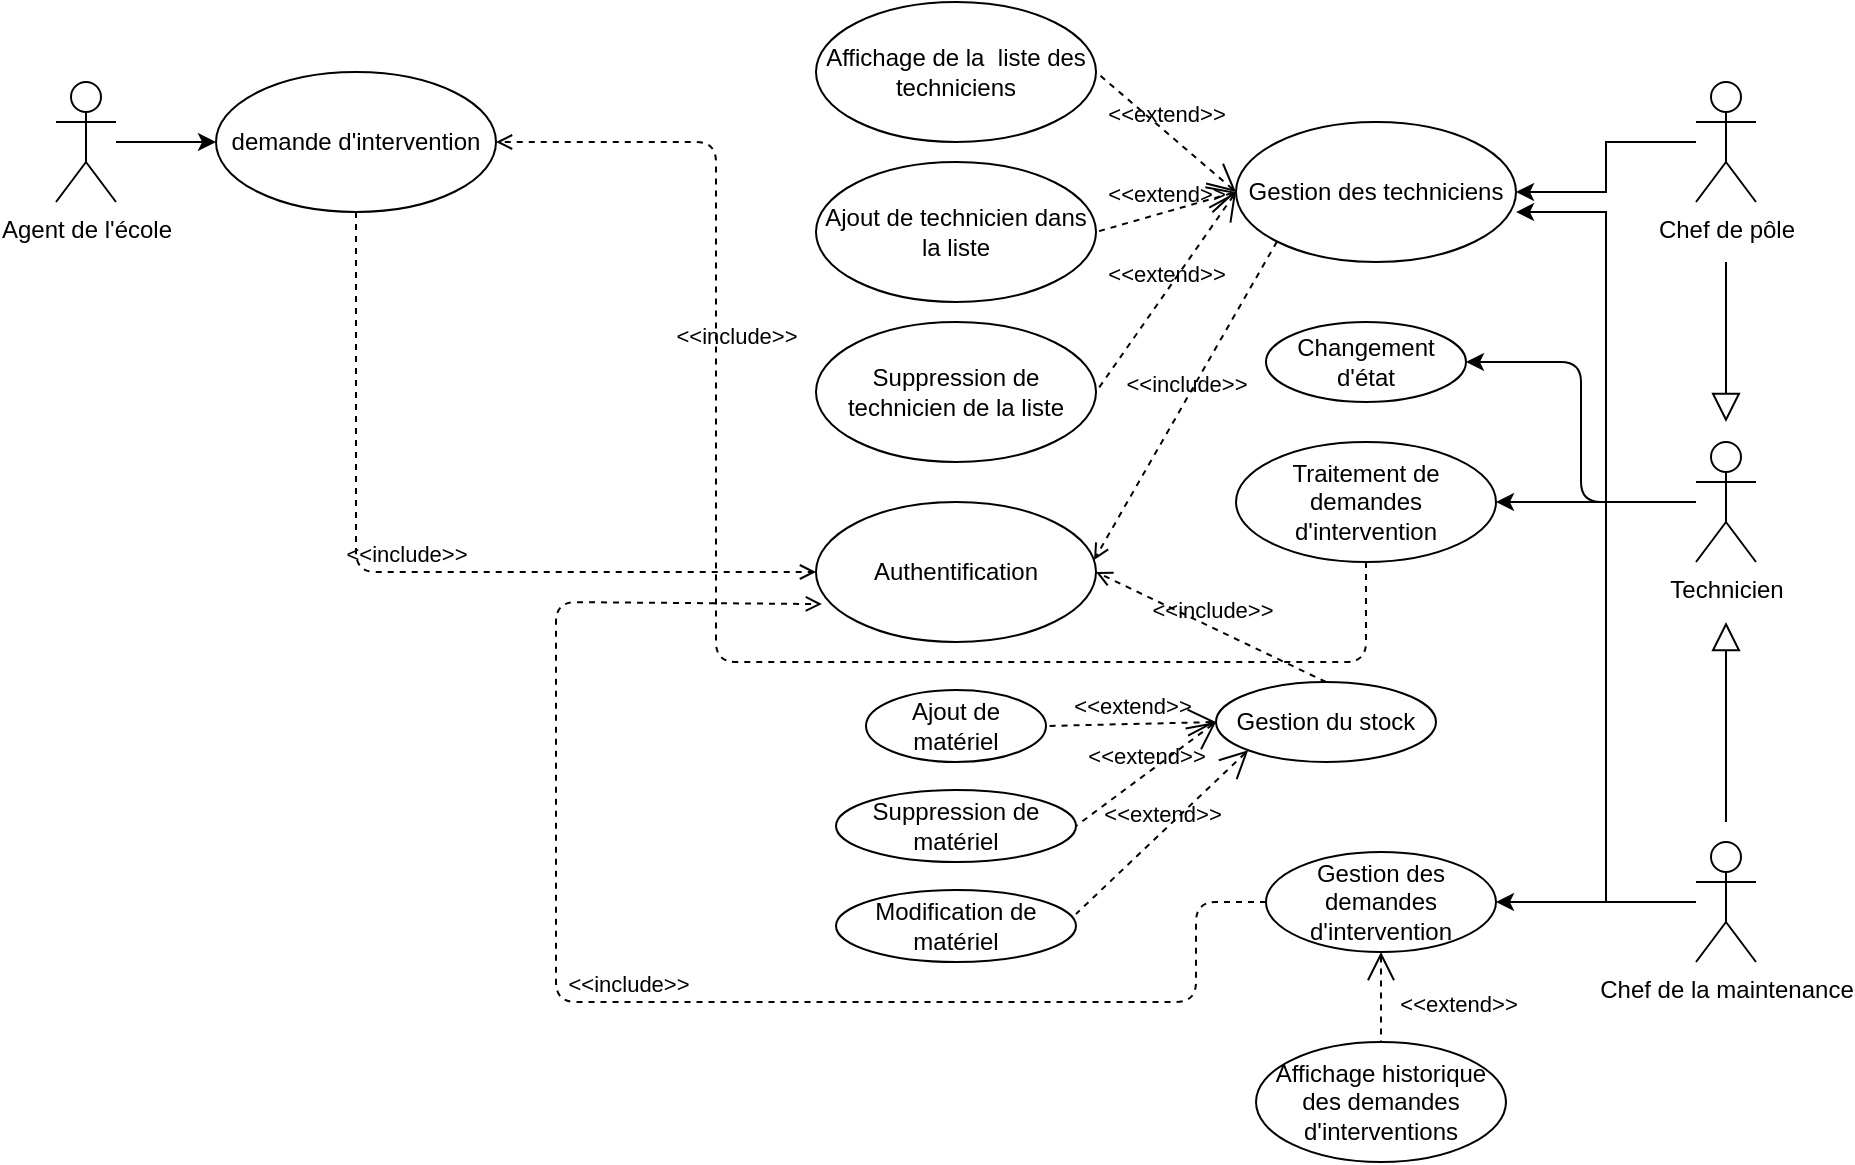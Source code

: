 <mxfile version="13.8.6" type="github"><diagram id="ueXYUdUbN5tQFvtVLKWP" name="Page-2"><mxGraphModel dx="1158" dy="354" grid="1" gridSize="10" guides="1" tooltips="1" connect="1" arrows="1" fold="1" page="1" pageScale="1" pageWidth="1169" pageHeight="827" math="0" shadow="0"><root><mxCell id="FJ8sLmGKH11FyewHzh2m-0"/><mxCell id="FJ8sLmGKH11FyewHzh2m-1" parent="FJ8sLmGKH11FyewHzh2m-0"/><mxCell id="TX1ttuSNHyZq9HWfm9Ig-2" style="edgeStyle=orthogonalEdgeStyle;rounded=0;orthogonalLoop=1;jettySize=auto;html=1;entryX=0;entryY=0.5;entryDx=0;entryDy=0;" edge="1" parent="FJ8sLmGKH11FyewHzh2m-1" source="TX1ttuSNHyZq9HWfm9Ig-0" target="TX1ttuSNHyZq9HWfm9Ig-1"><mxGeometry relative="1" as="geometry"/></mxCell><mxCell id="TX1ttuSNHyZq9HWfm9Ig-0" value="Agent de l'école" style="shape=umlActor;html=1;verticalLabelPosition=bottom;verticalAlign=top;align=center;" vertex="1" parent="FJ8sLmGKH11FyewHzh2m-1"><mxGeometry x="230" y="60" width="30" height="60" as="geometry"/></mxCell><mxCell id="TX1ttuSNHyZq9HWfm9Ig-1" value="demande d'intervention" style="ellipse;whiteSpace=wrap;html=1;" vertex="1" parent="FJ8sLmGKH11FyewHzh2m-1"><mxGeometry x="310" y="55" width="140" height="70" as="geometry"/></mxCell><mxCell id="TX1ttuSNHyZq9HWfm9Ig-15" style="edgeStyle=orthogonalEdgeStyle;rounded=0;orthogonalLoop=1;jettySize=auto;html=1;entryX=1;entryY=0.5;entryDx=0;entryDy=0;" edge="1" parent="FJ8sLmGKH11FyewHzh2m-1" source="TX1ttuSNHyZq9HWfm9Ig-3" target="TX1ttuSNHyZq9HWfm9Ig-14"><mxGeometry relative="1" as="geometry"><mxPoint x="960" y="122" as="targetPoint"/></mxGeometry></mxCell><mxCell id="TX1ttuSNHyZq9HWfm9Ig-3" value="Chef de pôle" style="shape=umlActor;html=1;verticalLabelPosition=bottom;verticalAlign=top;align=center;" vertex="1" parent="FJ8sLmGKH11FyewHzh2m-1"><mxGeometry x="1050" y="60" width="30" height="60" as="geometry"/></mxCell><mxCell id="TX1ttuSNHyZq9HWfm9Ig-16" style="edgeStyle=orthogonalEdgeStyle;rounded=0;orthogonalLoop=1;jettySize=auto;html=1;entryX=1;entryY=0.643;entryDx=0;entryDy=0;entryPerimeter=0;" edge="1" parent="FJ8sLmGKH11FyewHzh2m-1" source="TX1ttuSNHyZq9HWfm9Ig-4" target="TX1ttuSNHyZq9HWfm9Ig-14"><mxGeometry relative="1" as="geometry"/></mxCell><mxCell id="TX1ttuSNHyZq9HWfm9Ig-42" style="edgeStyle=orthogonalEdgeStyle;rounded=1;orthogonalLoop=1;jettySize=auto;html=1;entryX=1;entryY=0.5;entryDx=0;entryDy=0;" edge="1" parent="FJ8sLmGKH11FyewHzh2m-1" source="TX1ttuSNHyZq9HWfm9Ig-4" target="TX1ttuSNHyZq9HWfm9Ig-41"><mxGeometry relative="1" as="geometry"/></mxCell><mxCell id="TX1ttuSNHyZq9HWfm9Ig-4" value="Chef de la maintenance" style="shape=umlActor;html=1;verticalLabelPosition=bottom;verticalAlign=top;align=center;" vertex="1" parent="FJ8sLmGKH11FyewHzh2m-1"><mxGeometry x="1050" y="440" width="30" height="60" as="geometry"/></mxCell><mxCell id="TX1ttuSNHyZq9HWfm9Ig-9" style="edgeStyle=orthogonalEdgeStyle;rounded=0;orthogonalLoop=1;jettySize=auto;html=1;entryX=1;entryY=0.5;entryDx=0;entryDy=0;" edge="1" parent="FJ8sLmGKH11FyewHzh2m-1" source="TX1ttuSNHyZq9HWfm9Ig-5" target="TX1ttuSNHyZq9HWfm9Ig-8"><mxGeometry relative="1" as="geometry"/></mxCell><mxCell id="TX1ttuSNHyZq9HWfm9Ig-25" style="edgeStyle=orthogonalEdgeStyle;rounded=1;orthogonalLoop=1;jettySize=auto;html=1;entryX=1;entryY=0.5;entryDx=0;entryDy=0;" edge="1" parent="FJ8sLmGKH11FyewHzh2m-1" source="TX1ttuSNHyZq9HWfm9Ig-5" target="TX1ttuSNHyZq9HWfm9Ig-24"><mxGeometry relative="1" as="geometry"/></mxCell><mxCell id="TX1ttuSNHyZq9HWfm9Ig-5" value="Technicien" style="shape=umlActor;html=1;verticalLabelPosition=bottom;verticalAlign=top;align=center;" vertex="1" parent="FJ8sLmGKH11FyewHzh2m-1"><mxGeometry x="1050" y="240" width="30" height="60" as="geometry"/></mxCell><mxCell id="TX1ttuSNHyZq9HWfm9Ig-6" value="" style="edgeStyle=none;html=1;endArrow=block;endFill=0;endSize=12;verticalAlign=bottom;" edge="1" parent="FJ8sLmGKH11FyewHzh2m-1"><mxGeometry width="160" relative="1" as="geometry"><mxPoint x="1065" y="150" as="sourcePoint"/><mxPoint x="1065" y="230" as="targetPoint"/></mxGeometry></mxCell><mxCell id="TX1ttuSNHyZq9HWfm9Ig-7" value="" style="edgeStyle=none;html=1;endArrow=block;endFill=0;endSize=12;verticalAlign=bottom;" edge="1" parent="FJ8sLmGKH11FyewHzh2m-1"><mxGeometry width="160" relative="1" as="geometry"><mxPoint x="1065" y="430" as="sourcePoint"/><mxPoint x="1065" y="330" as="targetPoint"/></mxGeometry></mxCell><mxCell id="TX1ttuSNHyZq9HWfm9Ig-8" value="Traitement de demandes d'intervention" style="ellipse;whiteSpace=wrap;html=1;" vertex="1" parent="FJ8sLmGKH11FyewHzh2m-1"><mxGeometry x="820" y="240" width="130" height="60" as="geometry"/></mxCell><mxCell id="TX1ttuSNHyZq9HWfm9Ig-14" value="Gestion des techniciens" style="ellipse;whiteSpace=wrap;html=1;" vertex="1" parent="FJ8sLmGKH11FyewHzh2m-1"><mxGeometry x="820" y="80" width="140" height="70" as="geometry"/></mxCell><mxCell id="TX1ttuSNHyZq9HWfm9Ig-17" value="Suppression de technicien de la liste" style="ellipse;whiteSpace=wrap;html=1;" vertex="1" parent="FJ8sLmGKH11FyewHzh2m-1"><mxGeometry x="610" y="180" width="140" height="70" as="geometry"/></mxCell><mxCell id="TX1ttuSNHyZq9HWfm9Ig-18" value="Ajout de technicien dans la liste" style="ellipse;whiteSpace=wrap;html=1;" vertex="1" parent="FJ8sLmGKH11FyewHzh2m-1"><mxGeometry x="610" y="100" width="140" height="70" as="geometry"/></mxCell><mxCell id="TX1ttuSNHyZq9HWfm9Ig-19" value="Affichage de la&amp;nbsp; liste des techniciens" style="ellipse;whiteSpace=wrap;html=1;" vertex="1" parent="FJ8sLmGKH11FyewHzh2m-1"><mxGeometry x="610" y="20" width="140" height="70" as="geometry"/></mxCell><mxCell id="TX1ttuSNHyZq9HWfm9Ig-20" value="&amp;lt;&amp;lt;extend&amp;gt;&amp;gt;" style="edgeStyle=none;html=1;startArrow=open;endArrow=none;startSize=12;verticalAlign=bottom;dashed=1;labelBackgroundColor=none;entryX=1;entryY=0.5;entryDx=0;entryDy=0;exitX=0;exitY=0.5;exitDx=0;exitDy=0;" edge="1" parent="FJ8sLmGKH11FyewHzh2m-1" source="TX1ttuSNHyZq9HWfm9Ig-14" target="TX1ttuSNHyZq9HWfm9Ig-19"><mxGeometry width="160" relative="1" as="geometry"><mxPoint x="340" y="290" as="sourcePoint"/><mxPoint x="500" y="290" as="targetPoint"/></mxGeometry></mxCell><mxCell id="TX1ttuSNHyZq9HWfm9Ig-21" value="&amp;lt;&amp;lt;extend&amp;gt;&amp;gt;" style="edgeStyle=none;html=1;startArrow=open;endArrow=none;startSize=12;verticalAlign=bottom;dashed=1;labelBackgroundColor=none;entryX=1;entryY=0.5;entryDx=0;entryDy=0;exitX=0;exitY=0.5;exitDx=0;exitDy=0;" edge="1" parent="FJ8sLmGKH11FyewHzh2m-1" source="TX1ttuSNHyZq9HWfm9Ig-14" target="TX1ttuSNHyZq9HWfm9Ig-18"><mxGeometry width="160" relative="1" as="geometry"><mxPoint x="850" y="200" as="sourcePoint"/><mxPoint x="780" y="140" as="targetPoint"/></mxGeometry></mxCell><mxCell id="TX1ttuSNHyZq9HWfm9Ig-22" value="&amp;lt;&amp;lt;extend&amp;gt;&amp;gt;" style="edgeStyle=none;html=1;startArrow=open;endArrow=none;startSize=12;verticalAlign=bottom;dashed=1;labelBackgroundColor=none;entryX=1;entryY=0.5;entryDx=0;entryDy=0;exitX=0;exitY=0.5;exitDx=0;exitDy=0;" edge="1" parent="FJ8sLmGKH11FyewHzh2m-1" source="TX1ttuSNHyZq9HWfm9Ig-14" target="TX1ttuSNHyZq9HWfm9Ig-17"><mxGeometry width="160" relative="1" as="geometry"><mxPoint x="830" y="230" as="sourcePoint"/><mxPoint x="760" y="170" as="targetPoint"/></mxGeometry></mxCell><mxCell id="TX1ttuSNHyZq9HWfm9Ig-23" value="&amp;lt;&amp;lt;include&amp;gt;&amp;gt;" style="edgeStyle=none;html=1;endArrow=open;verticalAlign=bottom;dashed=1;labelBackgroundColor=none;exitX=0.5;exitY=1;exitDx=0;exitDy=0;entryX=1;entryY=0.5;entryDx=0;entryDy=0;rounded=1;" edge="1" parent="FJ8sLmGKH11FyewHzh2m-1" source="TX1ttuSNHyZq9HWfm9Ig-8" target="TX1ttuSNHyZq9HWfm9Ig-1"><mxGeometry x="0.42" y="-10" width="160" relative="1" as="geometry"><mxPoint x="310" y="350" as="sourcePoint"/><mxPoint x="270" y="270" as="targetPoint"/><Array as="points"><mxPoint x="885" y="350"/><mxPoint x="560" y="350"/><mxPoint x="560" y="270"/><mxPoint x="560" y="90"/></Array><mxPoint as="offset"/></mxGeometry></mxCell><mxCell id="TX1ttuSNHyZq9HWfm9Ig-24" value="Changement d'état" style="ellipse;whiteSpace=wrap;html=1;" vertex="1" parent="FJ8sLmGKH11FyewHzh2m-1"><mxGeometry x="835" y="180" width="100" height="40" as="geometry"/></mxCell><mxCell id="TX1ttuSNHyZq9HWfm9Ig-26" value="Authentification" style="ellipse;whiteSpace=wrap;html=1;" vertex="1" parent="FJ8sLmGKH11FyewHzh2m-1"><mxGeometry x="610" y="270" width="140" height="70" as="geometry"/></mxCell><mxCell id="TX1ttuSNHyZq9HWfm9Ig-28" value="&amp;lt;&amp;lt;include&amp;gt;&amp;gt;" style="edgeStyle=none;html=1;endArrow=open;verticalAlign=bottom;dashed=1;labelBackgroundColor=none;exitX=0.5;exitY=1;exitDx=0;exitDy=0;entryX=0;entryY=0.5;entryDx=0;entryDy=0;" edge="1" parent="FJ8sLmGKH11FyewHzh2m-1" source="TX1ttuSNHyZq9HWfm9Ig-1" target="TX1ttuSNHyZq9HWfm9Ig-26"><mxGeometry width="160" relative="1" as="geometry"><mxPoint x="370" y="199.5" as="sourcePoint"/><mxPoint x="530" y="199.5" as="targetPoint"/><Array as="points"><mxPoint x="380" y="305"/></Array></mxGeometry></mxCell><mxCell id="TX1ttuSNHyZq9HWfm9Ig-29" value="&amp;lt;&amp;lt;include&amp;gt;&amp;gt;" style="edgeStyle=none;html=1;endArrow=open;verticalAlign=bottom;dashed=1;labelBackgroundColor=none;exitX=0;exitY=1;exitDx=0;exitDy=0;entryX=0.993;entryY=0.414;entryDx=0;entryDy=0;entryPerimeter=0;" edge="1" parent="FJ8sLmGKH11FyewHzh2m-1" source="TX1ttuSNHyZq9HWfm9Ig-14" target="TX1ttuSNHyZq9HWfm9Ig-26"><mxGeometry width="160" relative="1" as="geometry"><mxPoint x="640" y="260" as="sourcePoint"/><mxPoint x="800" y="260" as="targetPoint"/></mxGeometry></mxCell><mxCell id="TX1ttuSNHyZq9HWfm9Ig-33" value="Gestion du stock" style="ellipse;whiteSpace=wrap;html=1;" vertex="1" parent="FJ8sLmGKH11FyewHzh2m-1"><mxGeometry x="810" y="360" width="110" height="40" as="geometry"/></mxCell><mxCell id="TX1ttuSNHyZq9HWfm9Ig-34" value="Ajout de matériel" style="ellipse;whiteSpace=wrap;html=1;" vertex="1" parent="FJ8sLmGKH11FyewHzh2m-1"><mxGeometry x="635" y="364" width="90" height="36" as="geometry"/></mxCell><mxCell id="TX1ttuSNHyZq9HWfm9Ig-35" value="&amp;lt;&amp;lt;include&amp;gt;&amp;gt;" style="edgeStyle=none;html=1;endArrow=open;verticalAlign=bottom;dashed=1;labelBackgroundColor=none;entryX=1;entryY=0.5;entryDx=0;entryDy=0;exitX=0.5;exitY=0;exitDx=0;exitDy=0;" edge="1" parent="FJ8sLmGKH11FyewHzh2m-1" source="TX1ttuSNHyZq9HWfm9Ig-33" target="TX1ttuSNHyZq9HWfm9Ig-26"><mxGeometry width="160" relative="1" as="geometry"><mxPoint x="600" y="399" as="sourcePoint"/><mxPoint x="760" y="399" as="targetPoint"/></mxGeometry></mxCell><mxCell id="TX1ttuSNHyZq9HWfm9Ig-36" value="&amp;lt;&amp;lt;extend&amp;gt;&amp;gt;" style="edgeStyle=none;html=1;startArrow=open;endArrow=none;startSize=12;verticalAlign=bottom;dashed=1;labelBackgroundColor=none;exitX=0;exitY=0.5;exitDx=0;exitDy=0;entryX=1;entryY=0.5;entryDx=0;entryDy=0;" edge="1" parent="FJ8sLmGKH11FyewHzh2m-1" source="TX1ttuSNHyZq9HWfm9Ig-33" target="TX1ttuSNHyZq9HWfm9Ig-34"><mxGeometry width="160" relative="1" as="geometry"><mxPoint x="560" y="430" as="sourcePoint"/><mxPoint x="660" y="450" as="targetPoint"/></mxGeometry></mxCell><mxCell id="TX1ttuSNHyZq9HWfm9Ig-37" value="Suppression de matériel" style="ellipse;whiteSpace=wrap;html=1;" vertex="1" parent="FJ8sLmGKH11FyewHzh2m-1"><mxGeometry x="620" y="414" width="120" height="36" as="geometry"/></mxCell><mxCell id="TX1ttuSNHyZq9HWfm9Ig-38" value="&amp;lt;&amp;lt;extend&amp;gt;&amp;gt;" style="edgeStyle=none;html=1;startArrow=open;endArrow=none;startSize=12;verticalAlign=bottom;dashed=1;labelBackgroundColor=none;entryX=1;entryY=0.5;entryDx=0;entryDy=0;exitX=0;exitY=0.5;exitDx=0;exitDy=0;" edge="1" parent="FJ8sLmGKH11FyewHzh2m-1" source="TX1ttuSNHyZq9HWfm9Ig-33" target="TX1ttuSNHyZq9HWfm9Ig-37"><mxGeometry width="160" relative="1" as="geometry"><mxPoint x="790" y="450" as="sourcePoint"/><mxPoint x="735" y="392" as="targetPoint"/></mxGeometry></mxCell><mxCell id="TX1ttuSNHyZq9HWfm9Ig-39" value="Modification de matériel" style="ellipse;whiteSpace=wrap;html=1;" vertex="1" parent="FJ8sLmGKH11FyewHzh2m-1"><mxGeometry x="620" y="464" width="120" height="36" as="geometry"/></mxCell><mxCell id="TX1ttuSNHyZq9HWfm9Ig-40" value="&amp;lt;&amp;lt;extend&amp;gt;&amp;gt;" style="edgeStyle=none;html=1;startArrow=open;endArrow=none;startSize=12;verticalAlign=bottom;dashed=1;labelBackgroundColor=none;entryX=1;entryY=0.333;entryDx=0;entryDy=0;entryPerimeter=0;exitX=0;exitY=1;exitDx=0;exitDy=0;" edge="1" parent="FJ8sLmGKH11FyewHzh2m-1" source="TX1ttuSNHyZq9HWfm9Ig-33" target="TX1ttuSNHyZq9HWfm9Ig-39"><mxGeometry width="160" relative="1" as="geometry"><mxPoint x="810" y="482" as="sourcePoint"/><mxPoint x="750" y="442" as="targetPoint"/></mxGeometry></mxCell><mxCell id="TX1ttuSNHyZq9HWfm9Ig-41" value="Gestion des demandes d'intervention" style="ellipse;whiteSpace=wrap;html=1;" vertex="1" parent="FJ8sLmGKH11FyewHzh2m-1"><mxGeometry x="835" y="445" width="115" height="50" as="geometry"/></mxCell><mxCell id="TX1ttuSNHyZq9HWfm9Ig-43" value="&amp;lt;&amp;lt;include&amp;gt;&amp;gt;" style="edgeStyle=none;html=1;endArrow=open;verticalAlign=bottom;dashed=1;labelBackgroundColor=none;exitX=0;exitY=0.5;exitDx=0;exitDy=0;entryX=0.021;entryY=0.729;entryDx=0;entryDy=0;entryPerimeter=0;" edge="1" parent="FJ8sLmGKH11FyewHzh2m-1" source="TX1ttuSNHyZq9HWfm9Ig-41" target="TX1ttuSNHyZq9HWfm9Ig-26"><mxGeometry width="160" relative="1" as="geometry"><mxPoint x="505" y="530" as="sourcePoint"/><mxPoint x="530" y="320" as="targetPoint"/><Array as="points"><mxPoint x="800" y="470"/><mxPoint x="800" y="520"/><mxPoint x="480" y="520"/><mxPoint x="480" y="320"/></Array></mxGeometry></mxCell><mxCell id="TX1ttuSNHyZq9HWfm9Ig-45" value="Affichage historique des demandes d'interventions" style="ellipse;whiteSpace=wrap;html=1;" vertex="1" parent="FJ8sLmGKH11FyewHzh2m-1"><mxGeometry x="830" y="540" width="125" height="60" as="geometry"/></mxCell><mxCell id="TX1ttuSNHyZq9HWfm9Ig-46" value="&amp;lt;&amp;lt;extend&amp;gt;&amp;gt;" style="edgeStyle=none;html=1;startArrow=open;endArrow=none;startSize=12;verticalAlign=bottom;dashed=1;labelBackgroundColor=none;exitX=0.5;exitY=1;exitDx=0;exitDy=0;entryX=0.5;entryY=0;entryDx=0;entryDy=0;" edge="1" parent="FJ8sLmGKH11FyewHzh2m-1" source="TX1ttuSNHyZq9HWfm9Ig-41" target="TX1ttuSNHyZq9HWfm9Ig-45"><mxGeometry x="0.556" y="38" width="160" relative="1" as="geometry"><mxPoint x="850" y="520" as="sourcePoint"/><mxPoint x="710" y="600" as="targetPoint"/><mxPoint as="offset"/></mxGeometry></mxCell></root></mxGraphModel></diagram></mxfile>